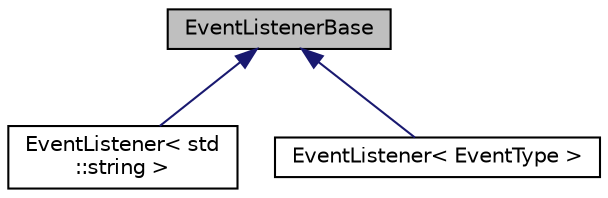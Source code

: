 digraph "EventListenerBase"
{
 // LATEX_PDF_SIZE
  edge [fontname="Helvetica",fontsize="10",labelfontname="Helvetica",labelfontsize="10"];
  node [fontname="Helvetica",fontsize="10",shape=record];
  Node1 [label="EventListenerBase",height=0.2,width=0.4,color="black", fillcolor="grey75", style="filled", fontcolor="black",tooltip="unified base class for templatized EventListeners"];
  Node1 -> Node2 [dir="back",color="midnightblue",fontsize="10",style="solid",fontname="Helvetica"];
  Node2 [label="EventListener\< std\l::string \>",height=0.2,width=0.4,color="black", fillcolor="white", style="filled",URL="$dc/d36/classEventListener.html",tooltip=" "];
  Node1 -> Node3 [dir="back",color="midnightblue",fontsize="10",style="solid",fontname="Helvetica"];
  Node3 [label="EventListener\< EventType \>",height=0.2,width=0.4,color="black", fillcolor="white", style="filled",URL="$dc/d36/classEventListener.html",tooltip="Event Listener that listens for a specific kind of event."];
}
